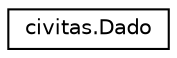 digraph "Representación gráfica de la clase"
{
  edge [fontname="Helvetica",fontsize="10",labelfontname="Helvetica",labelfontsize="10"];
  node [fontname="Helvetica",fontsize="10",shape=record];
  rankdir="LR";
  Node0 [label="civitas.Dado",height=0.2,width=0.4,color="black", fillcolor="white", style="filled",URL="$classcivitas_1_1Dado.html",tooltip="Se encarga de todas las decisiones del juego relacionadas con el azar. "];
}
